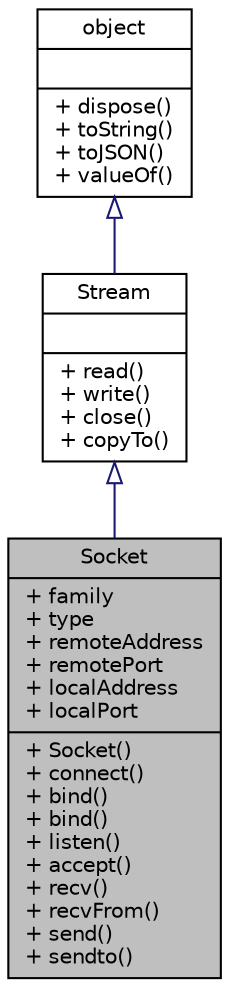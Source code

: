 digraph "Socket"
{
  edge [fontname="Helvetica",fontsize="10",labelfontname="Helvetica",labelfontsize="10"];
  node [fontname="Helvetica",fontsize="10",shape=record];
  Node1 [label="{Socket\n|+ family\l+ type\l+ remoteAddress\l+ remotePort\l+ localAddress\l+ localPort\l|+ Socket()\l+ connect()\l+ bind()\l+ bind()\l+ listen()\l+ accept()\l+ recv()\l+ recvFrom()\l+ send()\l+ sendto()\l}",height=0.2,width=0.4,color="black", fillcolor="grey75", style="filled", fontcolor="black"];
  Node2 -> Node1 [dir="back",color="midnightblue",fontsize="10",style="solid",arrowtail="onormal",fontname="Helvetica"];
  Node2 [label="{Stream\n||+ read()\l+ write()\l+ close()\l+ copyTo()\l}",height=0.2,width=0.4,color="black", fillcolor="white", style="filled",URL="$d4/dc7/interfaceStream.html",tooltip="流操作对象，用于二进制数据流读写 "];
  Node3 -> Node2 [dir="back",color="midnightblue",fontsize="10",style="solid",arrowtail="onormal",fontname="Helvetica"];
  Node3 [label="{object\n||+ dispose()\l+ toString()\l+ toJSON()\l+ valueOf()\l}",height=0.2,width=0.4,color="black", fillcolor="white", style="filled",URL="$db/d38/interfaceobject.html",tooltip="基础对象，所有对象均继承于此 "];
}
